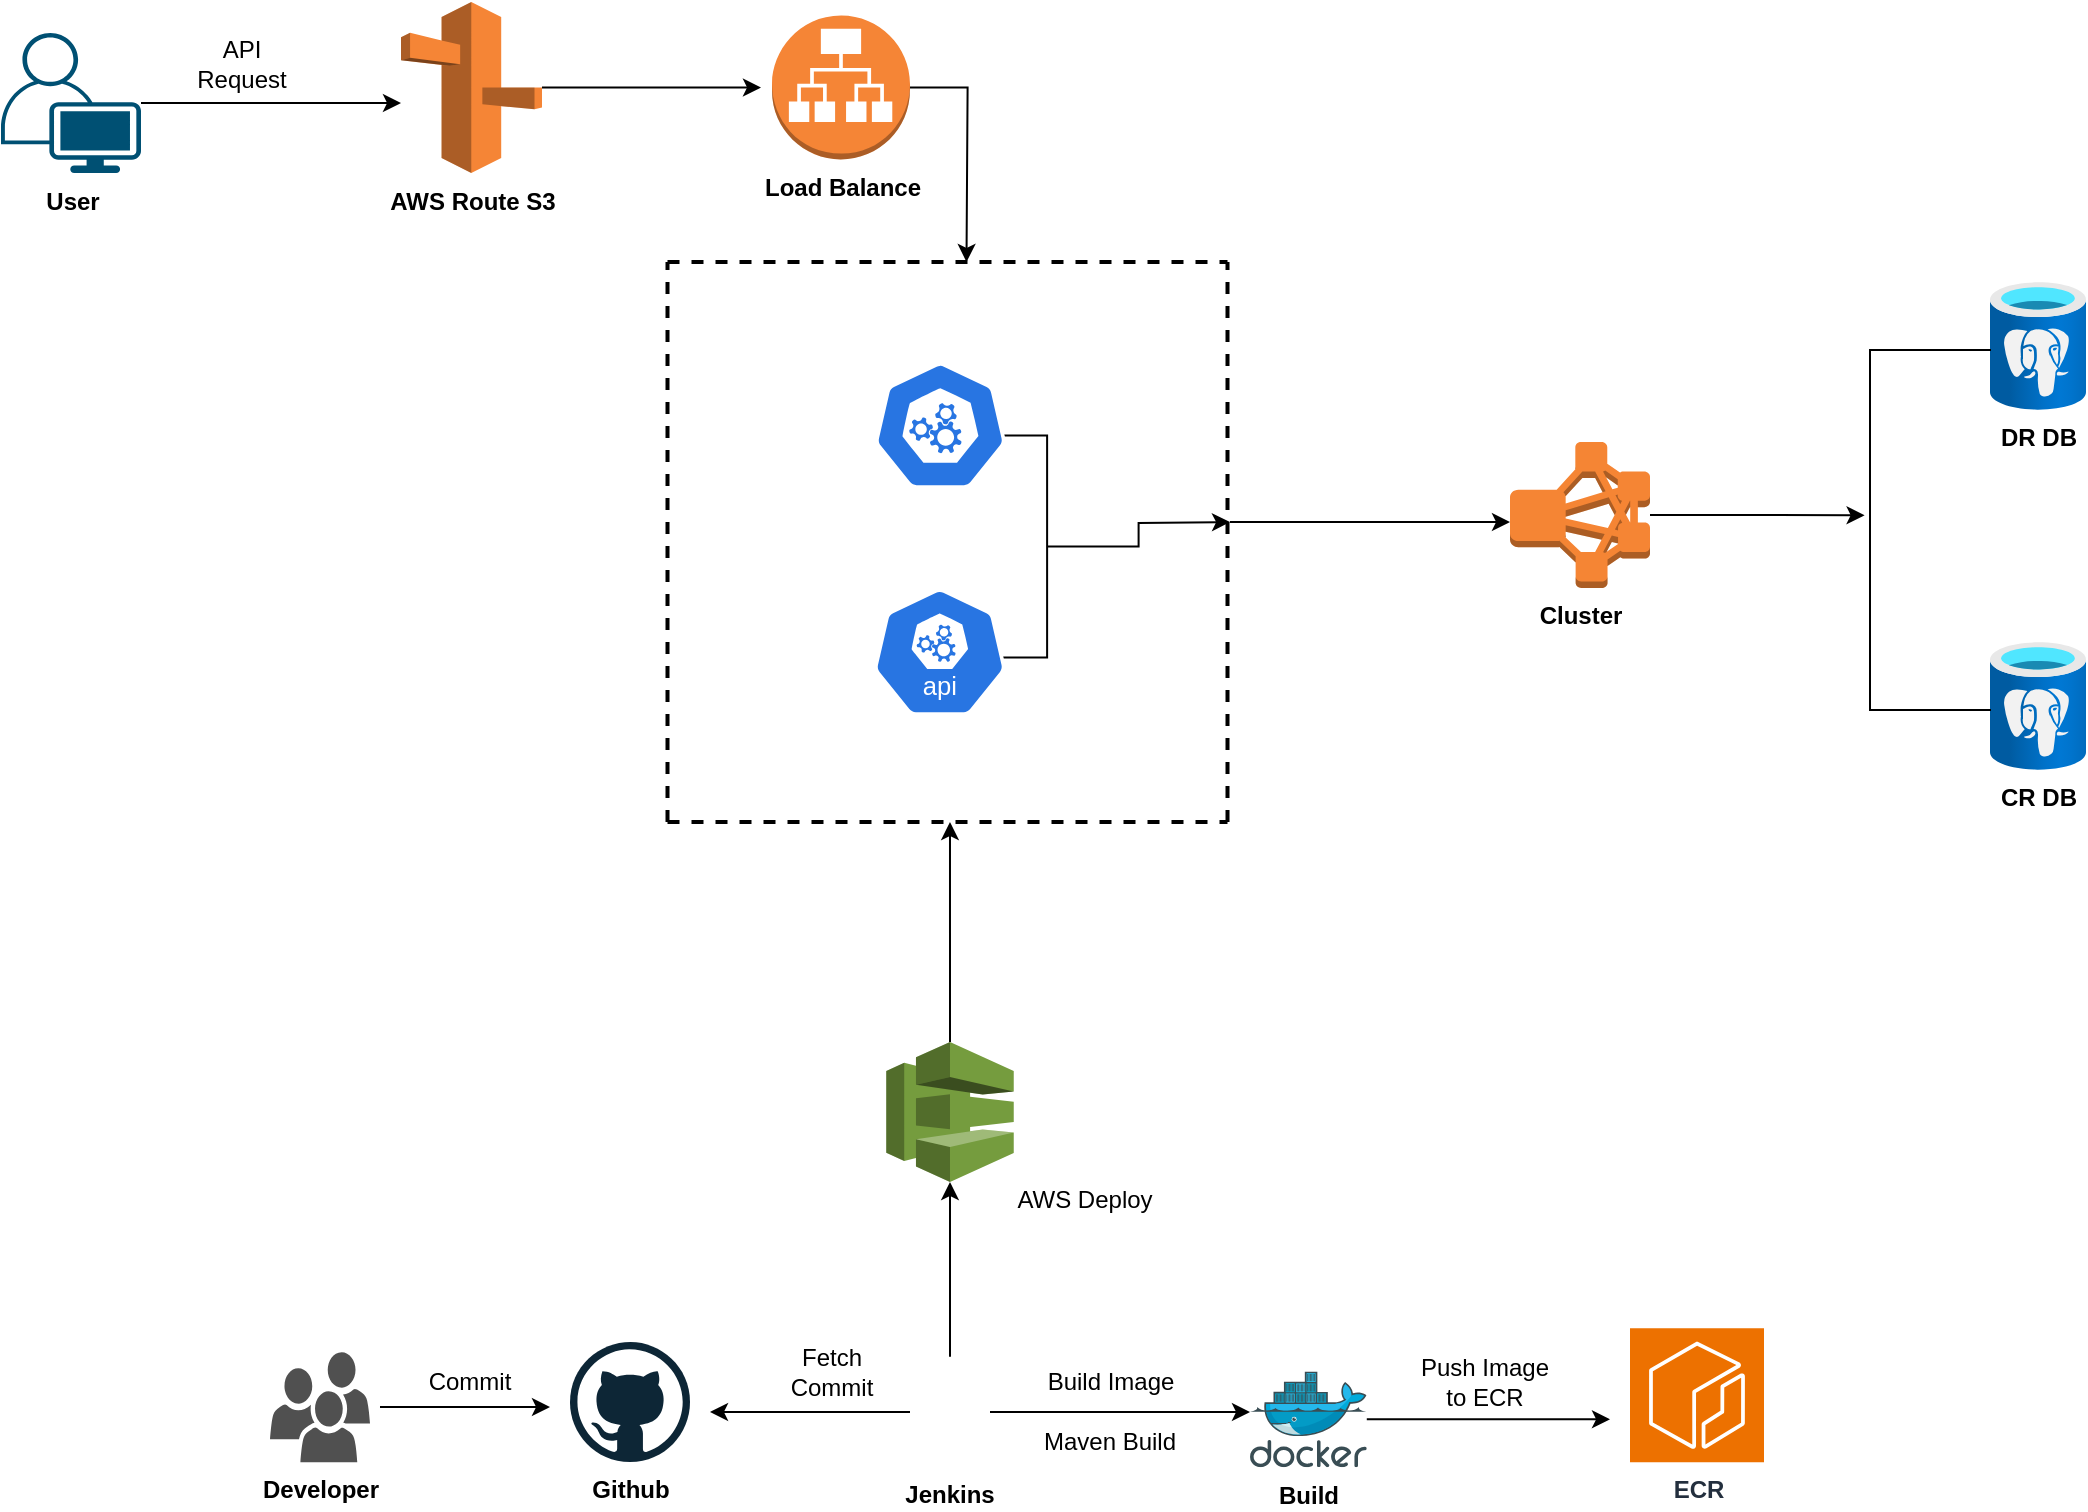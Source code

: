 <mxfile version="22.1.16" type="device">
  <diagram name="Page-1" id="QMnDTYhlb8s9HRZRu8lS">
    <mxGraphModel dx="1434" dy="836" grid="1" gridSize="10" guides="1" tooltips="1" connect="1" arrows="1" fold="1" page="1" pageScale="1" pageWidth="1654" pageHeight="2336" math="0" shadow="0">
      <root>
        <mxCell id="0" />
        <mxCell id="1" parent="0" />
        <mxCell id="M0tVn1bA8UuuEmm1kQKi-35" style="edgeStyle=orthogonalEdgeStyle;rounded=0;orthogonalLoop=1;jettySize=auto;html=1;" edge="1" parent="1" source="M0tVn1bA8UuuEmm1kQKi-1">
          <mxGeometry relative="1" as="geometry">
            <mxPoint x="335.5" y="840.5" as="targetPoint" />
          </mxGeometry>
        </mxCell>
        <mxCell id="M0tVn1bA8UuuEmm1kQKi-1" value="&lt;b&gt;User&lt;/b&gt;" style="points=[[0.35,0,0],[0.98,0.51,0],[1,0.71,0],[0.67,1,0],[0,0.795,0],[0,0.65,0]];verticalLabelPosition=bottom;sketch=0;html=1;verticalAlign=top;aspect=fixed;align=center;pointerEvents=1;shape=mxgraph.cisco19.user;fillColor=#005073;strokeColor=none;" vertex="1" parent="1">
          <mxGeometry x="135.5" y="805.5" width="70" height="70" as="geometry" />
        </mxCell>
        <mxCell id="M0tVn1bA8UuuEmm1kQKi-61" style="edgeStyle=orthogonalEdgeStyle;rounded=0;orthogonalLoop=1;jettySize=auto;html=1;" edge="1" parent="1" source="M0tVn1bA8UuuEmm1kQKi-3">
          <mxGeometry relative="1" as="geometry">
            <mxPoint x="618.25" y="920" as="targetPoint" />
          </mxGeometry>
        </mxCell>
        <mxCell id="M0tVn1bA8UuuEmm1kQKi-3" value="&lt;b&gt;Load Balance&lt;/b&gt;" style="outlineConnect=0;dashed=0;verticalLabelPosition=bottom;verticalAlign=top;align=center;html=1;shape=mxgraph.aws3.application_load_balancer;fillColor=#F58536;gradientColor=none;" vertex="1" parent="1">
          <mxGeometry x="521" y="796.75" width="69" height="72" as="geometry" />
        </mxCell>
        <mxCell id="M0tVn1bA8UuuEmm1kQKi-13" value="&lt;b&gt;DR DB&lt;/b&gt;" style="image;aspect=fixed;html=1;points=[];align=center;fontSize=12;image=img/lib/azure2/databases/Azure_Database_PostgreSQL_Server.svg;" vertex="1" parent="1">
          <mxGeometry x="1130" y="930" width="48" height="64" as="geometry" />
        </mxCell>
        <mxCell id="M0tVn1bA8UuuEmm1kQKi-30" style="edgeStyle=orthogonalEdgeStyle;rounded=0;orthogonalLoop=1;jettySize=auto;html=1;" edge="1" parent="1">
          <mxGeometry relative="1" as="geometry">
            <mxPoint x="410" y="1492.5" as="targetPoint" />
            <mxPoint x="325.0" y="1492.517" as="sourcePoint" />
          </mxGeometry>
        </mxCell>
        <mxCell id="M0tVn1bA8UuuEmm1kQKi-21" value="Commit" style="text;strokeColor=none;align=center;fillColor=none;html=1;verticalAlign=middle;whiteSpace=wrap;rounded=0;" vertex="1" parent="1">
          <mxGeometry x="340" y="1465" width="60" height="30" as="geometry" />
        </mxCell>
        <mxCell id="M0tVn1bA8UuuEmm1kQKi-31" style="edgeStyle=orthogonalEdgeStyle;rounded=0;orthogonalLoop=1;jettySize=auto;html=1;" edge="1" parent="1" source="M0tVn1bA8UuuEmm1kQKi-23">
          <mxGeometry relative="1" as="geometry">
            <mxPoint x="490" y="1495" as="targetPoint" />
          </mxGeometry>
        </mxCell>
        <mxCell id="M0tVn1bA8UuuEmm1kQKi-43" style="edgeStyle=orthogonalEdgeStyle;rounded=0;orthogonalLoop=1;jettySize=auto;html=1;entryX=0;entryY=0.423;entryDx=0;entryDy=0;entryPerimeter=0;" edge="1" parent="1" source="M0tVn1bA8UuuEmm1kQKi-23" target="M0tVn1bA8UuuEmm1kQKi-26">
          <mxGeometry relative="1" as="geometry">
            <mxPoint x="750" y="1495.0" as="targetPoint" />
          </mxGeometry>
        </mxCell>
        <mxCell id="M0tVn1bA8UuuEmm1kQKi-23" value="Jenkins" style="shape=image;verticalLabelPosition=bottom;labelBackgroundColor=default;verticalAlign=top;aspect=fixed;imageAspect=0;image=https://upload.wikimedia.org/wikipedia/commons/thumb/e/e9/Jenkins_logo.svg/1200px-Jenkins_logo.svg.png;fontStyle=1" vertex="1" parent="1">
          <mxGeometry x="590" y="1467.38" width="40" height="55.24" as="geometry" />
        </mxCell>
        <mxCell id="M0tVn1bA8UuuEmm1kQKi-25" value="Fetch Commit" style="text;strokeColor=none;align=center;fillColor=none;html=1;verticalAlign=middle;whiteSpace=wrap;rounded=0;" vertex="1" parent="1">
          <mxGeometry x="520.5" y="1460" width="60" height="30" as="geometry" />
        </mxCell>
        <mxCell id="M0tVn1bA8UuuEmm1kQKi-49" style="edgeStyle=orthogonalEdgeStyle;rounded=0;orthogonalLoop=1;jettySize=auto;html=1;" edge="1" parent="1" source="M0tVn1bA8UuuEmm1kQKi-26">
          <mxGeometry relative="1" as="geometry">
            <mxPoint x="940" y="1498.68" as="targetPoint" />
          </mxGeometry>
        </mxCell>
        <mxCell id="M0tVn1bA8UuuEmm1kQKi-26" value="&lt;b&gt;Build&lt;/b&gt;" style="image;sketch=0;aspect=fixed;html=1;points=[];align=center;fontSize=12;image=img/lib/mscae/Docker.svg;" vertex="1" parent="1">
          <mxGeometry x="760" y="1474.74" width="58.39" height="47.88" as="geometry" />
        </mxCell>
        <mxCell id="M0tVn1bA8UuuEmm1kQKi-28" value="Build Image" style="text;strokeColor=none;align=center;fillColor=none;html=1;verticalAlign=middle;whiteSpace=wrap;rounded=0;" vertex="1" parent="1">
          <mxGeometry x="652.75" y="1468.69" width="74.5" height="22.62" as="geometry" />
        </mxCell>
        <mxCell id="M0tVn1bA8UuuEmm1kQKi-33" value="&lt;div style=&quot;&quot;&gt;&lt;b style=&quot;background-color: initial;&quot;&gt;ECR&lt;/b&gt;&lt;/div&gt;" style="sketch=0;points=[[0,0,0],[0.25,0,0],[0.5,0,0],[0.75,0,0],[1,0,0],[0,1,0],[0.25,1,0],[0.5,1,0],[0.75,1,0],[1,1,0],[0,0.25,0],[0,0.5,0],[0,0.75,0],[1,0.25,0],[1,0.5,0],[1,0.75,0]];outlineConnect=0;fontColor=#232F3E;fillColor=#ED7100;strokeColor=#ffffff;dashed=0;verticalLabelPosition=bottom;verticalAlign=top;align=center;html=1;fontSize=12;fontStyle=0;aspect=fixed;shape=mxgraph.aws4.resourceIcon;resIcon=mxgraph.aws4.ecr;" vertex="1" parent="1">
          <mxGeometry x="950" y="1453.12" width="67" height="67" as="geometry" />
        </mxCell>
        <mxCell id="M0tVn1bA8UuuEmm1kQKi-36" value="&lt;b&gt;Developer&lt;/b&gt;" style="sketch=0;pointerEvents=1;shadow=0;dashed=0;html=1;strokeColor=none;fillColor=#505050;labelPosition=center;verticalLabelPosition=bottom;verticalAlign=top;outlineConnect=0;align=center;shape=mxgraph.office.users.users;" vertex="1" parent="1">
          <mxGeometry x="270" y="1465.12" width="50" height="55" as="geometry" />
        </mxCell>
        <mxCell id="M0tVn1bA8UuuEmm1kQKi-37" value="&lt;b&gt;Github&lt;/b&gt;" style="dashed=0;outlineConnect=0;html=1;align=center;labelPosition=center;verticalLabelPosition=bottom;verticalAlign=top;shape=mxgraph.weblogos.github" vertex="1" parent="1">
          <mxGeometry x="420" y="1460" width="60" height="60" as="geometry" />
        </mxCell>
        <mxCell id="M0tVn1bA8UuuEmm1kQKi-38" value="API Request" style="text;strokeColor=none;align=center;fillColor=none;html=1;verticalAlign=middle;whiteSpace=wrap;rounded=0;" vertex="1" parent="1">
          <mxGeometry x="225.5" y="805.5" width="60" height="30" as="geometry" />
        </mxCell>
        <mxCell id="M0tVn1bA8UuuEmm1kQKi-41" style="edgeStyle=orthogonalEdgeStyle;rounded=0;orthogonalLoop=1;jettySize=auto;html=1;" edge="1" parent="1" source="M0tVn1bA8UuuEmm1kQKi-39">
          <mxGeometry relative="1" as="geometry">
            <mxPoint x="515.5" y="832.75" as="targetPoint" />
          </mxGeometry>
        </mxCell>
        <mxCell id="M0tVn1bA8UuuEmm1kQKi-39" value="&lt;b&gt;AWS Route S3&lt;/b&gt;" style="outlineConnect=0;dashed=0;verticalLabelPosition=bottom;verticalAlign=top;align=center;html=1;shape=mxgraph.aws3.route_53;fillColor=#F58536;gradientColor=none;" vertex="1" parent="1">
          <mxGeometry x="335.5" y="790" width="70.5" height="85.5" as="geometry" />
        </mxCell>
        <mxCell id="M0tVn1bA8UuuEmm1kQKi-42" value="Maven Build" style="text;strokeColor=none;align=center;fillColor=none;html=1;verticalAlign=middle;whiteSpace=wrap;rounded=0;" vertex="1" parent="1">
          <mxGeometry x="630" y="1500" width="120" height="20" as="geometry" />
        </mxCell>
        <mxCell id="M0tVn1bA8UuuEmm1kQKi-44" value="Push Image to ECR" style="text;strokeColor=none;align=center;fillColor=none;html=1;verticalAlign=middle;whiteSpace=wrap;rounded=0;rotation=0;" vertex="1" parent="1">
          <mxGeometry x="840" y="1465" width="74.5" height="30" as="geometry" />
        </mxCell>
        <mxCell id="M0tVn1bA8UuuEmm1kQKi-47" value="" style="endArrow=none;dashed=1;html=1;rounded=0;strokeWidth=2;" edge="1" parent="1">
          <mxGeometry width="50" height="50" relative="1" as="geometry">
            <mxPoint x="468.75" y="1200" as="sourcePoint" />
            <mxPoint x="468.75" y="920" as="targetPoint" />
          </mxGeometry>
        </mxCell>
        <mxCell id="M0tVn1bA8UuuEmm1kQKi-48" value="" style="endArrow=none;dashed=1;html=1;rounded=0;strokeWidth=2;" edge="1" parent="1">
          <mxGeometry width="50" height="50" relative="1" as="geometry">
            <mxPoint x="468.75" y="920" as="sourcePoint" />
            <mxPoint x="748.75" y="920" as="targetPoint" />
          </mxGeometry>
        </mxCell>
        <mxCell id="M0tVn1bA8UuuEmm1kQKi-59" style="edgeStyle=orthogonalEdgeStyle;rounded=0;orthogonalLoop=1;jettySize=auto;html=1;" edge="1" parent="1" source="M0tVn1bA8UuuEmm1kQKi-50">
          <mxGeometry relative="1" as="geometry">
            <mxPoint x="609.995" y="1200" as="targetPoint" />
          </mxGeometry>
        </mxCell>
        <mxCell id="M0tVn1bA8UuuEmm1kQKi-50" value="" style="outlineConnect=0;dashed=0;verticalLabelPosition=bottom;verticalAlign=top;align=center;html=1;shape=mxgraph.aws3.codedeploy;fillColor=#759C3E;gradientColor=none;" vertex="1" parent="1">
          <mxGeometry x="578.12" y="1310" width="63.75" height="70" as="geometry" />
        </mxCell>
        <mxCell id="M0tVn1bA8UuuEmm1kQKi-51" style="edgeStyle=orthogonalEdgeStyle;rounded=0;orthogonalLoop=1;jettySize=auto;html=1;entryX=0.5;entryY=1;entryDx=0;entryDy=0;entryPerimeter=0;" edge="1" parent="1" source="M0tVn1bA8UuuEmm1kQKi-23" target="M0tVn1bA8UuuEmm1kQKi-50">
          <mxGeometry relative="1" as="geometry" />
        </mxCell>
        <mxCell id="M0tVn1bA8UuuEmm1kQKi-52" value="AWS Deploy" style="text;strokeColor=none;align=center;fillColor=none;html=1;verticalAlign=middle;whiteSpace=wrap;rounded=0;" vertex="1" parent="1">
          <mxGeometry x="640" y="1378" width="74.5" height="22.62" as="geometry" />
        </mxCell>
        <mxCell id="M0tVn1bA8UuuEmm1kQKi-53" value="" style="endArrow=none;dashed=1;html=1;rounded=0;strokeWidth=2;" edge="1" parent="1">
          <mxGeometry width="50" height="50" relative="1" as="geometry">
            <mxPoint x="468.75" y="1200" as="sourcePoint" />
            <mxPoint x="748.75" y="1200" as="targetPoint" />
          </mxGeometry>
        </mxCell>
        <mxCell id="M0tVn1bA8UuuEmm1kQKi-54" value="" style="endArrow=none;dashed=1;html=1;rounded=0;strokeWidth=2;" edge="1" parent="1">
          <mxGeometry width="50" height="50" relative="1" as="geometry">
            <mxPoint x="748.75" y="1200" as="sourcePoint" />
            <mxPoint x="748.75" y="920" as="targetPoint" />
          </mxGeometry>
        </mxCell>
        <mxCell id="M0tVn1bA8UuuEmm1kQKi-60" value="" style="endArrow=classic;html=1;rounded=0;" edge="1" parent="1">
          <mxGeometry width="50" height="50" relative="1" as="geometry">
            <mxPoint x="750" y="1050" as="sourcePoint" />
            <mxPoint x="890" y="1050" as="targetPoint" />
          </mxGeometry>
        </mxCell>
        <mxCell id="M0tVn1bA8UuuEmm1kQKi-62" value="&lt;b&gt;CR DB&lt;/b&gt;" style="image;aspect=fixed;html=1;points=[];align=center;fontSize=12;image=img/lib/azure2/databases/Azure_Database_PostgreSQL_Server.svg;" vertex="1" parent="1">
          <mxGeometry x="1130" y="1110" width="48" height="64" as="geometry" />
        </mxCell>
        <mxCell id="M0tVn1bA8UuuEmm1kQKi-63" value="&lt;b&gt;Cluster&lt;/b&gt;" style="outlineConnect=0;dashed=0;verticalLabelPosition=bottom;verticalAlign=top;align=center;html=1;shape=mxgraph.aws3.emr_cluster;fillColor=#F58534;gradientColor=none;" vertex="1" parent="1">
          <mxGeometry x="890" y="1010" width="70" height="73" as="geometry" />
        </mxCell>
        <mxCell id="M0tVn1bA8UuuEmm1kQKi-72" value="" style="shape=partialRectangle;whiteSpace=wrap;html=1;bottom=1;right=1;left=1;top=0;fillColor=none;routingCenterX=-0.5;rotation=90;" vertex="1" parent="1">
          <mxGeometry x="1010" y="1024" width="180" height="60" as="geometry" />
        </mxCell>
        <mxCell id="M0tVn1bA8UuuEmm1kQKi-74" style="edgeStyle=orthogonalEdgeStyle;rounded=0;orthogonalLoop=1;jettySize=auto;html=1;entryX=0.459;entryY=1.045;entryDx=0;entryDy=0;entryPerimeter=0;" edge="1" parent="1" source="M0tVn1bA8UuuEmm1kQKi-63" target="M0tVn1bA8UuuEmm1kQKi-72">
          <mxGeometry relative="1" as="geometry" />
        </mxCell>
        <mxCell id="M0tVn1bA8UuuEmm1kQKi-79" style="edgeStyle=orthogonalEdgeStyle;rounded=0;orthogonalLoop=1;jettySize=auto;html=1;" edge="1" parent="1" source="M0tVn1bA8UuuEmm1kQKi-78">
          <mxGeometry relative="1" as="geometry">
            <mxPoint x="750" y="1050" as="targetPoint" />
          </mxGeometry>
        </mxCell>
        <mxCell id="M0tVn1bA8UuuEmm1kQKi-78" value="" style="shape=partialRectangle;whiteSpace=wrap;html=1;bottom=1;right=1;left=1;top=0;fillColor=none;routingCenterX=-0.5;rotation=-90;" vertex="1" parent="1">
          <mxGeometry x="591.93" y="1051.13" width="111" height="22.25" as="geometry" />
        </mxCell>
        <mxCell id="M0tVn1bA8UuuEmm1kQKi-80" value="" style="aspect=fixed;sketch=0;html=1;dashed=0;whitespace=wrap;fillColor=#2875E2;strokeColor=#ffffff;points=[[0.005,0.63,0],[0.1,0.2,0],[0.9,0.2,0],[0.5,0,0],[0.995,0.63,0],[0.72,0.99,0],[0.5,1,0],[0.28,0.99,0]];shape=mxgraph.kubernetes.icon2;prIcon=api" vertex="1" parent="1">
          <mxGeometry x="572.08" y="970" width="66.15" height="63.5" as="geometry" />
        </mxCell>
        <mxCell id="M0tVn1bA8UuuEmm1kQKi-81" value="" style="aspect=fixed;sketch=0;html=1;dashed=0;whitespace=wrap;fillColor=#2875E2;strokeColor=#ffffff;points=[[0.005,0.63,0],[0.1,0.2,0],[0.9,0.2,0],[0.5,0,0],[0.995,0.63,0],[0.72,0.99,0],[0.5,1,0],[0.28,0.99,0]];shape=mxgraph.kubernetes.icon2;kubernetesLabel=1;prIcon=api" vertex="1" parent="1">
          <mxGeometry x="571.56" y="1083" width="66.67" height="64" as="geometry" />
        </mxCell>
      </root>
    </mxGraphModel>
  </diagram>
</mxfile>
